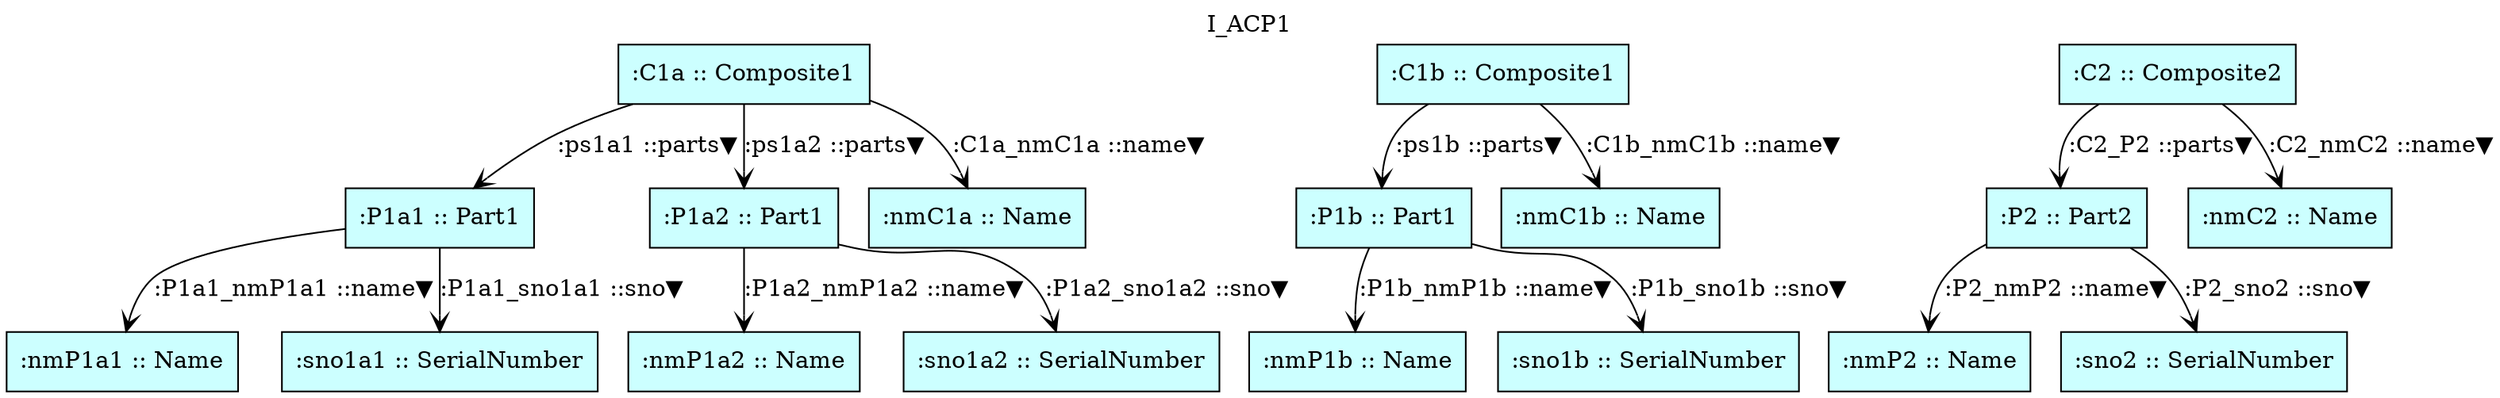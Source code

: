 digraph {graph[label=I_ACP1,labelloc=tl,labelfontsize=12];
"C1a"[shape=box,fillcolor="#CCFFFF",style = filled,label=":C1a :: Composite1"];
"C1b"[shape=box,fillcolor="#CCFFFF",style = filled,label=":C1b :: Composite1"];
"P1a1"[shape=box,fillcolor="#CCFFFF",style = filled,label=":P1a1 :: Part1"];
"P1a2"[shape=box,fillcolor="#CCFFFF",style = filled,label=":P1a2 :: Part1"];
"P1b"[shape=box,fillcolor="#CCFFFF",style = filled,label=":P1b :: Part1"];
"C2"[shape=box,fillcolor="#CCFFFF",style = filled,label=":C2 :: Composite2"];
"P2"[shape=box,fillcolor="#CCFFFF",style = filled,label=":P2 :: Part2"];
"nmC1a"[shape=box,fillcolor="#CCFFFF",style = filled,label=":nmC1a :: Name"];
"nmC1b"[shape=box,fillcolor="#CCFFFF",style = filled,label=":nmC1b :: Name"];
"nmC2"[shape=box,fillcolor="#CCFFFF",style = filled,label=":nmC2 :: Name"];
"nmP1a1"[shape=box,fillcolor="#CCFFFF",style = filled,label=":nmP1a1 :: Name"];
"nmP1a2"[shape=box,fillcolor="#CCFFFF",style = filled,label=":nmP1a2 :: Name"];
"nmP1b"[shape=box,fillcolor="#CCFFFF",style = filled,label=":nmP1b :: Name"];
"nmP2"[shape=box,fillcolor="#CCFFFF",style = filled,label=":nmP2 :: Name"];
"sno1a1"[shape=box,fillcolor="#CCFFFF",style = filled,label=":sno1a1 :: SerialNumber"];
"sno1a2"[shape=box,fillcolor="#CCFFFF",style = filled,label=":sno1a2 :: SerialNumber"];
"sno1b"[shape=box,fillcolor="#CCFFFF",style = filled,label=":sno1b :: SerialNumber"];
"sno2"[shape=box,fillcolor="#CCFFFF",style = filled,label=":sno2 :: SerialNumber"];

"C1a"->"P1a1"[label=":ps1a1 ::parts▼",arrowhead=vee];
"C1a"->"P1a2"[label=":ps1a2 ::parts▼",arrowhead=vee];
"C1b"->"P1b"[label=":ps1b ::parts▼",arrowhead=vee];
"C1a"->"nmC1a"[label=":C1a_nmC1a ::name▼",arrowhead=vee];
"P1a1"->"nmP1a1"[label=":P1a1_nmP1a1 ::name▼",arrowhead=vee];
"P1a2"->"nmP1a2"[label=":P1a2_nmP1a2 ::name▼",arrowhead=vee];
"C1b"->"nmC1b"[label=":C1b_nmC1b ::name▼",arrowhead=vee];
"P1b"->"nmP1b"[label=":P1b_nmP1b ::name▼",arrowhead=vee];
"P1a1"->"sno1a1"[label=":P1a1_sno1a1 ::sno▼",arrowhead=vee];
"P1a2"->"sno1a2"[label=":P1a2_sno1a2 ::sno▼",arrowhead=vee];
"P1b"->"sno1b"[label=":P1b_sno1b ::sno▼",arrowhead=vee];
"C2"->"P2"[label=":C2_P2 ::parts▼",arrowhead=vee];
"C2"->"nmC2"[label=":C2_nmC2 ::name▼",arrowhead=vee];
"P2"->"nmP2"[label=":P2_nmP2 ::name▼",arrowhead=vee];
"P2"->"sno2"[label=":P2_sno2 ::sno▼",arrowhead=vee];
}